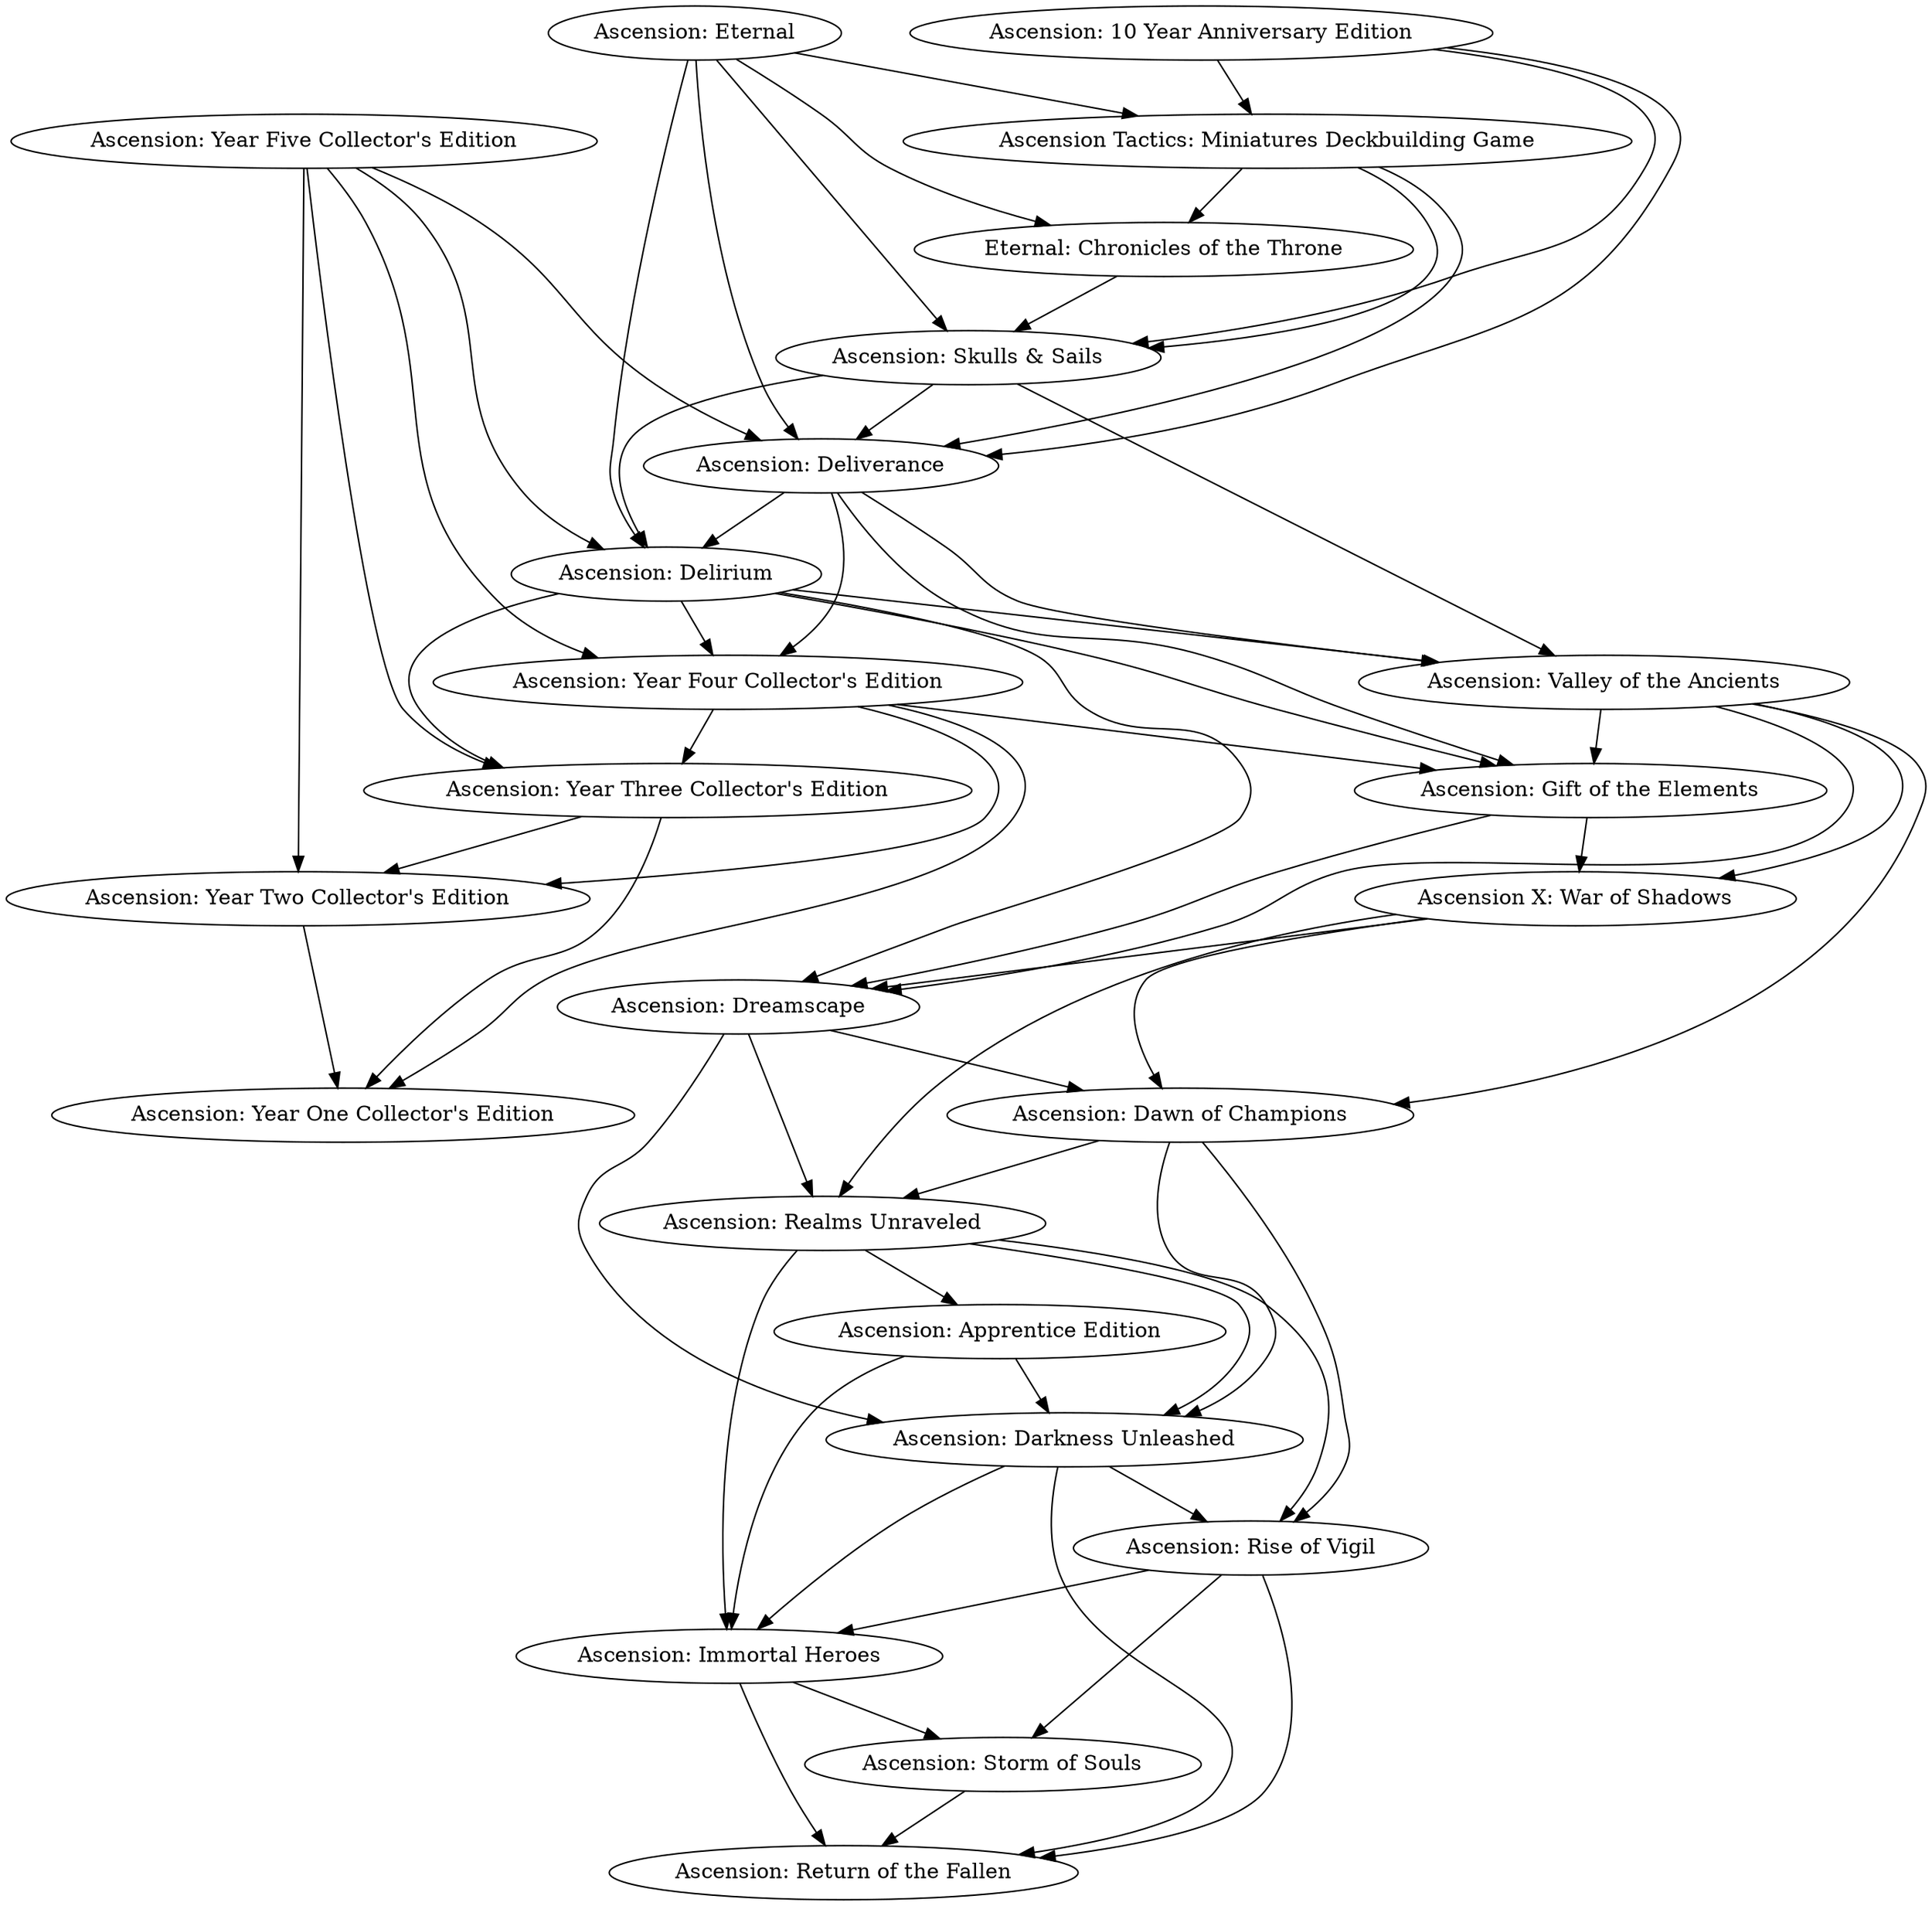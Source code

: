 digraph G {
"Ascension: Storm of Souls" -> "Ascension: Return of the Fallen" ["weight"=0.578137494048882]
"Ascension: Immortal Heroes" -> "Ascension: Return of the Fallen" ["weight"=0.512721151234058]
"Ascension: Rise of Vigil" -> "Ascension: Return of the Fallen" ["weight"=0.396656527501503]
"Ascension: Darkness Unleashed" -> "Ascension: Return of the Fallen" ["weight"=0.37562608499706]
"Ascension: Immortal Heroes" -> "Ascension: Storm of Souls" ["weight"=0.600061896927529]
"Ascension: Rise of Vigil" -> "Ascension: Storm of Souls" ["weight"=0.434664702316534]
"Ascension: Rise of Vigil" -> "Ascension: Immortal Heroes" ["weight"=0.517787799448195]
"Ascension: Darkness Unleashed" -> "Ascension: Immortal Heroes" ["weight"=0.503017508778146]
"Ascension: Apprentice Edition" -> "Ascension: Immortal Heroes" ["weight"=0.145852491045644]
"Ascension: Realms Unraveled" -> "Ascension: Immortal Heroes" ["weight"=0.400145070300328]
"Ascension: Darkness Unleashed" -> "Ascension: Rise of Vigil" ["weight"=0.625840457833505]
"Ascension: Realms Unraveled" -> "Ascension: Rise of Vigil" ["weight"=0.411204545500507]
"Ascension: Dawn of Champions" -> "Ascension: Rise of Vigil" ["weight"=0.36297569889119]
"Ascension: Apprentice Edition" -> "Ascension: Darkness Unleashed" ["weight"=0.161048156011376]
"Ascension: Realms Unraveled" -> "Ascension: Darkness Unleashed" ["weight"=0.486071907372905]
"Ascension: Dawn of Champions" -> "Ascension: Darkness Unleashed" ["weight"=0.428415779452801]
"Ascension: Dreamscape" -> "Ascension: Darkness Unleashed" ["weight"=0.372995277781089]
"Ascension: Realms Unraveled" -> "Ascension: Apprentice Edition" ["weight"=0.168051668047413]
"Ascension: Dawn of Champions" -> "Ascension: Realms Unraveled" ["weight"=0.503133870036663]
"Ascension: Dreamscape" -> "Ascension: Realms Unraveled" ["weight"=0.394259286091879]
"Ascension X: War of Shadows" -> "Ascension: Realms Unraveled" ["weight"=0.350536665569671]
"Ascension: Dreamscape" -> "Ascension: Dawn of Champions" ["weight"=0.49137808363802]
"Ascension X: War of Shadows" -> "Ascension: Dawn of Champions" ["weight"=0.449099378111125]
"Ascension: Valley of the Ancients" -> "Ascension: Dawn of Champions" ["weight"=0.388561050115664]
"Ascension X: War of Shadows" -> "Ascension: Dreamscape" ["weight"=0.50141230958065]
"Ascension: Gift of the Elements" -> "Ascension: Dreamscape" ["weight"=0.428794875760923]
"Ascension: Valley of the Ancients" -> "Ascension: Dreamscape" ["weight"=0.433086830004708]
"Ascension: Delirium" -> "Ascension: Dreamscape" ["weight"=0.419359144530182]
"Ascension: Gift of the Elements" -> "Ascension X: War of Shadows" ["weight"=0.44509767500704]
"Ascension: Valley of the Ancients" -> "Ascension X: War of Shadows" ["weight"=0.46589101052968]
"Ascension: Year Two Collector's Edition" -> "Ascension: Year One Collector's Edition" ["weight"=0.479902122190326]
"Ascension: Year Three Collector's Edition" -> "Ascension: Year One Collector's Edition" ["weight"=0.361439309090029]
"Ascension: Year Four Collector's Edition" -> "Ascension: Year One Collector's Edition" ["weight"=0.316499718812808]
"Ascension: Year Three Collector's Edition" -> "Ascension: Year Two Collector's Edition" ["weight"=0.45001547231037]
"Ascension: Year Four Collector's Edition" -> "Ascension: Year Two Collector's Edition" ["weight"=0.361702982242951]
"Ascension: Year Five Collector's Edition" -> "Ascension: Year Two Collector's Edition" ["weight"=0.243426914278064]
"Ascension: Year Four Collector's Edition" -> "Ascension: Year Three Collector's Edition" ["weight"=0.488069541719116]
"Ascension: Delirium" -> "Ascension: Year Three Collector's Edition" ["weight"=0.144479536419176]
"Ascension: Year Five Collector's Edition" -> "Ascension: Year Three Collector's Edition" ["weight"=0.348776709906343]
"Ascension: Year Four Collector's Edition" -> "Ascension: Gift of the Elements" ["weight"=0.139242296522603]
"Ascension: Delirium" -> "Ascension: Year Four Collector's Edition" ["weight"=0.174313696747552]
"Ascension: Deliverance" -> "Ascension: Year Four Collector's Edition" ["weight"=0.155374986569353]
"Ascension: Year Five Collector's Edition" -> "Ascension: Year Four Collector's Edition" ["weight"=0.48627819565345]
"Ascension: Valley of the Ancients" -> "Ascension: Gift of the Elements" ["weight"=0.553286061045926]
"Ascension: Delirium" -> "Ascension: Valley of the Ancients" ["weight"=0.5219770661422]
"Ascension: Deliverance" -> "Ascension: Valley of the Ancients" ["weight"=0.419622858179462]
"Ascension: Skulls & Sails" -> "Ascension: Valley of the Ancients" ["weight"=0.244946788876499]
"Ascension: Year Five Collector's Edition" -> "Ascension: Delirium" ["weight"=0.155091584231253]
"Ascension: Year Five Collector's Edition" -> "Ascension: Deliverance" ["weight"=0.16938869865293]
"Ascension: Delirium" -> "Ascension: Gift of the Elements" ["weight"=0.442993696836403]
"Ascension: Deliverance" -> "Ascension: Gift of the Elements" ["weight"=0.341903032209818]
"Ascension: Deliverance" -> "Ascension: Delirium" ["weight"=0.529313927585203]
"Ascension: Skulls & Sails" -> "Ascension: Delirium" ["weight"=0.261219723618891]
"Ascension: Eternal" -> "Ascension: Delirium" ["weight"=0.12984486025836]
"Ascension: Skulls & Sails" -> "Ascension: Deliverance" ["weight"=0.267549067482072]
"Ascension Tactics: Miniatures Deckbuilding Game" -> "Ascension: Deliverance" ["weight"=0.0953738694710638]
"Ascension: Eternal" -> "Ascension: Deliverance" ["weight"=0.164190390365744]
"Ascension: 10 Year Anniversary Edition" -> "Ascension: Deliverance" ["weight"=0.093582386857899]
"Eternal: Chronicles of the Throne" -> "Ascension: Skulls & Sails" ["weight"=0.0643936380584969]
"Ascension Tactics: Miniatures Deckbuilding Game" -> "Ascension: Skulls & Sails" ["weight"=0.111647549297037]
"Ascension: Eternal" -> "Ascension: Skulls & Sails" ["weight"=0.118810029012585]
"Ascension: 10 Year Anniversary Edition" -> "Ascension: Skulls & Sails" ["weight"=0.171014994331219]
"Ascension: Eternal" -> "Eternal: Chronicles of the Throne" ["weight"=0.0613155938972446]
"Ascension: Eternal" -> "Ascension Tactics: Miniatures Deckbuilding Game" ["weight"=0.0951281478078206]
"Ascension Tactics: Miniatures Deckbuilding Game" -> "Eternal: Chronicles of the Throne" ["weight"=0.0855809913018182]
"Ascension: 10 Year Anniversary Edition" -> "Ascension Tactics: Miniatures Deckbuilding Game" ["weight"=0.0944575109064256]
"Ascension: Return of the Fallen" ["id"=95064 "l"="32.96087025718926,-17.275642228683523" "label"="Ascension: Return of the Fallen" "rating"="7.26897" "complexity"="2.1557" "min_players"="1" "max_players"="2" "min_players_rec"="2" "max_players_rec"="2" "min_players_best"="2" "max_players_best"="2" "min_time"="30" "max_time"="30" "bayes_rating"="6.52946" "year"="2011" "size"="0.15633248437138225"]
"Ascension: Storm of Souls" ["id"=108784 "l"="32.957060873125585,-17.231180063866926" "label"="Ascension: Storm of Souls" "rating"="7.27812" "complexity"="2.3269" "min_players"="1" "max_players"="4" "min_players_rec"="2" "max_players_rec"="4" "min_players_best"="2" "max_players_best"="2" "min_time"="30" "max_time"="30" "bayes_rating"="6.56823" "year"="2011" "size"="0.17003936096318592"]
"Ascension: Immortal Heroes" ["id"=122294 "l"="33.08317563066576,-17.245263095698665" "label"="Ascension: Immortal Heroes" "rating"="7.31713" "complexity"="2.1071" "min_players"="1" "max_players"="2" "min_players_rec"="2" "max_players_rec"="3" "min_players_best"="2" "max_players_best"="2" "min_time"="30" "max_time"="30" "bayes_rating"="6.25834" "year"="2012" "size"="0.07816624218569113"]
"Ascension: Rise of Vigil" ["id"=138233 "l"="33.04932821944153,-17.30937129819246" "label"="Ascension: Rise of Vigil" "rating"="7.1688" "complexity"="2.2676" "min_players"="2" "max_players"="4" "min_players_rec"="2" "max_players_rec"="4" "min_players_best"="2" "max_players_best"="2" "min_time"="30" "max_time"="30" "bayes_rating"="6.22035" "year"="2013" "size"="0.08390831210928455"]
"Ascension: Darkness Unleashed" ["id"=144864 "l"="33.13864532102734,-17.318404544591527" "label"="Ascension: Darkness Unleashed" "rating"="7.37664" "complexity"="2.3103" "min_players"="1" "max_players"="2" "min_players_rec"="2" "max_players_rec"="2" "min_players_best"="2" "max_players_best"="2" "min_time"="30" "max_time"="30" "bayes_rating"="6.07159" "year"="2013" "size"="0.04834452419541561"]
"Ascension: Apprentice Edition" ["id"=145633 "l"="33.30132327115848,-17.16250491721112" "label"="Ascension: Apprentice Edition" "rating"="7.07515" "complexity"="1.9423" "min_players"="2" "max_players"="2" "min_players_rec"="1" "max_players_rec"="2" "min_players_best"="2" "max_players_best"="2" "min_time"="30" "max_time"="30" "bayes_rating"="5.99499" "year"="2013" "size"="0.05116925214169947"]
"Ascension: Realms Unraveled" ["id"=157026 "l"="33.24998420146919,-17.316430900872998" "label"="Ascension: Realms Unraveled" "rating"="7.50499" "complexity"="2.1613" "min_players"="1" "max_players"="4" "min_players_rec"="2" "max_players_rec"="4" "min_players_best"="2" "max_players_best"="2" "min_time"="30" "max_time"="30" "bayes_rating"="6.16113" "year"="2014" "size"="0.055151655475804584"]
"Ascension: Year One Collector's Edition" ["id"=158976 "l"="34.07970910396514,-17.470160209083335" "label"="Ascension: Year One Collector's Edition" "rating"="7.87022" "complexity"="2.2857" "min_players"="1" "max_players"="6" "min_players_rec"="2" "max_players_rec"="4" "min_players_best"="2" "max_players_best"="2" "min_time"="30" "max_time"="30" "bayes_rating"="5.87654" "year"="2015" "size"="0.020977078027321138"]
"Ascension: Dawn of Champions" ["id"=172155 "l"="33.21904883756841,-17.383665399436484" "label"="Ascension: Dawn of Champions" "rating"="7.32379" "complexity"="2.25" "min_players"="1" "max_players"="4" "min_players_rec"="2" "max_players_rec"="4" "min_players_best"="2" "max_players_best"="2" "min_time"="30" "max_time"="30" "bayes_rating"="5.93322" "year"="2015" "size"="0.03537855985181755"]
"Ascension: Year Two Collector's Edition" ["id"=180616 "l"="33.98902998759438,-17.439306235343004" "label"="Ascension: Year Two Collector's Edition" "rating"="7.82263" "complexity"="3.0" "min_players"="1" "max_players"="6" "min_players_rec"="2" "max_players_rec"="4" "min_players_best"="2" "max_players_best"="2" "min_time"="30" "max_time"="30" "bayes_rating"="5.74178" "year"="2015" "size"="0.013475341514239408"]
"Ascension: Dreamscape" ["id"=185123 "l"="33.35624694676051,-17.39823232035716" "label"="Ascension: Dreamscape" "rating"="7.63539" "complexity"="2.2941" "min_players"="1" "max_players"="4" "min_players_rec"="2" "max_players_rec"="4" "min_players_best"="2" "max_players_best"="2" "min_time"="30" "max_time"="60" "bayes_rating"="6.03169" "year"="2015" "size"="0.036767770317203054"]
"Ascension X: War of Shadows" ["id"=200456 "l"="33.27709838171044,-17.44314920342125" "label"="Ascension X: War of Shadows" "rating"="7.51214" "complexity"="2.0" "min_players"="2" "max_players"="4" "min_players_rec"="2" "max_players_rec"="4" "min_players_best"="2" "max_players_best"="2" "min_time"="30" "max_time"="45" "bayes_rating"="5.92302" "year"="2016" "size"="0.03028478814540403"]
"Ascension: Year Three Collector's Edition" ["id"=213788 "l"="33.964515236545395,-17.50564490153535" "label"="Ascension: Year Three Collector's Edition" "rating"="7.96297" "complexity"="2.5" "min_players"="1" "max_players"="6" "min_players_rec"="1" "max_players_rec"="6" "min_players_best"="1" "max_players_best"="6" "min_time"="30" "max_time"="30" "bayes_rating"="5.70433" "year"="2016" "size"="0.010557999536929845"]
"Ascension: Gift of the Elements" ["id"=215616 "l"="33.39294291862157,-17.50628307157818" "label"="Ascension: Gift of the Elements" "rating"="7.54662" "complexity"="2.125" "min_players"="1" "max_players"="4" "min_players_rec"="1" "max_players_rec"="4" "min_players_best"="2" "max_players_best"="2" "min_time"="30" "max_time"="60" "bayes_rating"="5.85631" "year"="2017" "size"="0.023292428802963647"]
"Ascension: Valley of the Ancients" ["id"=230273 "l"="33.416828558726216,-17.460513851037796" "label"="Ascension: Valley of the Ancients" "rating"="7.23907" "complexity"="2.0" "min_players"="1" "max_players"="4" "min_players_rec"="2" "max_players_rec"="4" "min_players_best"="1" "max_players_best"="4" "min_time"="30" "max_time"="30" "bayes_rating"="5.69661" "year"="2017" "size"="0.01398471868488076"]
"Ascension: Year Four Collector's Edition" ["id"=241203 "l"="33.849281876107696,-17.47113048089302" "label"="Ascension: Year Four Collector's Edition" "rating"="8.07552" "complexity"="2.0" "min_players"="1" "max_players"="4" "min_players_rec"="1" "max_players_rec"="4" "min_players_best"="1" "max_players_best"="4" "min_time"="30" "max_time"="30" "bayes_rating"="5.62899" "year"="2017" "size"="0.005927297985644825"]
"Ascension: Delirium" ["id"=249552 "l"="33.54590169836631,-17.486866392577625" "label"="Ascension: Delirium" "rating"="7.70878" "complexity"="2.0" "min_players"="1" "max_players"="4" "min_players_rec"="2" "max_players_rec"="4" "min_players_best"="2" "max_players_best"="2" "min_time"="30" "max_time"="30" "bayes_rating"="5.73957" "year"="2018" "size"="0.013290113452188007"]
"Ascension: Deliverance" ["id"=261321 "l"="33.54470608505269,-17.559945951096413" "label"="Ascension: Deliverance" "rating"="7.87943" "complexity"="2.0" "min_players"="1" "max_players"="4" "min_players_rec"="2" "max_players_rec"="4" "min_players_best"="2" "max_players_best"="2" "min_time"="30" "max_time"="30" "bayes_rating"="5.71049" "year"="2018" "size"="0.010650613567955545"]
"Ascension: Year Five Collector's Edition" ["id"=261588 "l"="33.84173438506739,-17.540347813639556" "label"="Ascension: Year Five Collector's Edition" "rating"="8.29732" "complexity"="2.0" "min_players"="1" "max_players"="4" "min_players_rec"="1" "max_players_rec"="4" "min_players_best"="1" "max_players_best"="4" "min_time"="30" "max_time"="30" "bayes_rating"="5.62264" "year"="2019" "size"="0.005186385737439222"]
"Ascension: Skulls & Sails" ["id"=271064 "l"="33.39847932530865,-17.620816426199305" "label"="Ascension: Skulls & Sails" "rating"="7.44481" "complexity"="2.0" "min_players"="2" "max_players"="4" "min_players_rec"="2" "max_players_rec"="4" "min_players_best"="2" "max_players_best"="4" "min_time"="30" "max_time"="30" "bayes_rating"="5.79487" "year"="2019" "size"="0.020282472794628387"]
"Eternal: Chronicles of the Throne" ["id"=279419 "l"="33.241021558845425,-17.973305686691166" "label"="Eternal: Chronicles of the Throne" "rating"="7.31582" "complexity"="2.1818" "min_players"="2" "max_players"="4" "min_players_rec"="1" "max_players_rec"="3" "min_players_best"="2" "max_players_best"="2" "min_time"="30" "max_time"="45" "bayes_rating"="5.74779" "year"="2019" "size"="0.01884695531373003"]
"Ascension Tactics: Miniatures Deckbuilding Game" ["id"=304531 "l"="33.5223067152064,-17.8332261469501" "label"="Ascension Tactics: Miniatures Deckbuilding Game" "rating"="7.85167" "complexity"="2.5385" "min_players"="1" "max_players"="4" "min_players_rec"="1" "max_players_rec"="4" "min_players_best"="2" "max_players_best"="2" "min_time"="45" "max_time"="90" "bayes_rating"="6.14442" "year"="2022" "size"="0.04343598055105349"]
"Ascension: Eternal" ["id"=308755 "l"="33.70260687511766,-17.690795837890263" "label"="Ascension: Eternal" "rating"="7.69574" "complexity"="2.1667" "min_players"="1" "max_players"="2" "min_players_rec"="1" "max_players_rec"="2" "min_players_best"="2" "max_players_best"="2" "min_time"="30" "max_time"="40" "bayes_rating"="5.69424" "year"="2020" "size"="0.010882148645519797"]
"Ascension: 10 Year Anniversary Edition" ["id"=325810 "l"="33.2056066330502,-17.72933552546477" "label"="Ascension: 10 Year Anniversary Edition" "rating"="7.77091" "complexity"="1.8065" "min_players"="1" "max_players"="4" "min_players_rec"="1" "max_players_rec"="4" "min_players_best"="2" "max_players_best"="2" "min_time"="30" "max_time"="30" "bayes_rating"="6.14267" "year"="2022" "size"="0.04366751562861774"]
}
